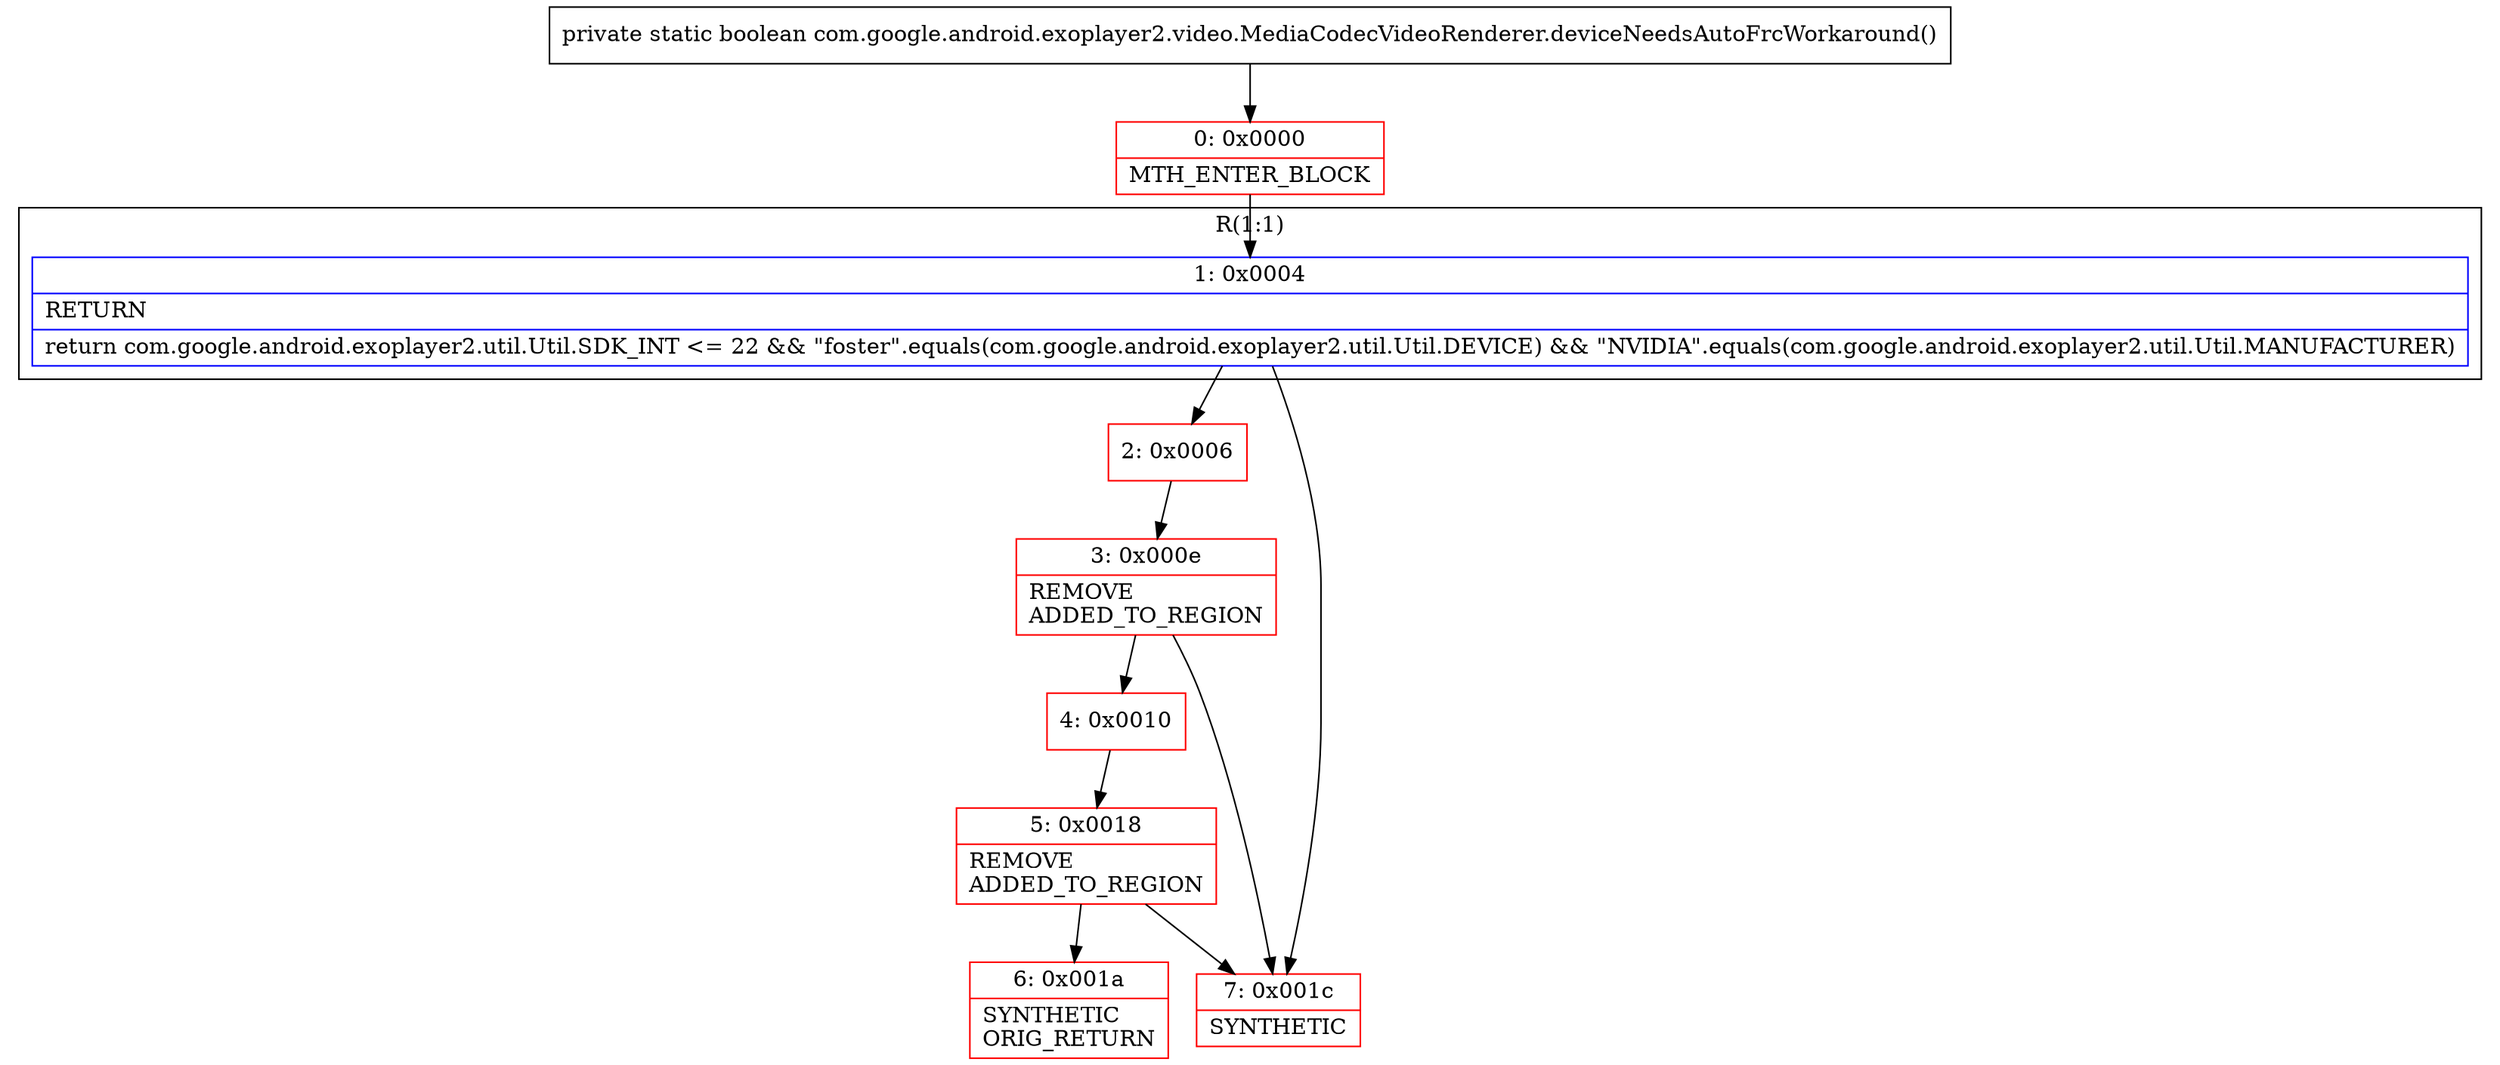 digraph "CFG forcom.google.android.exoplayer2.video.MediaCodecVideoRenderer.deviceNeedsAutoFrcWorkaround()Z" {
subgraph cluster_Region_1493532434 {
label = "R(1:1)";
node [shape=record,color=blue];
Node_1 [shape=record,label="{1\:\ 0x0004|RETURN\l|return com.google.android.exoplayer2.util.Util.SDK_INT \<= 22 && \"foster\".equals(com.google.android.exoplayer2.util.Util.DEVICE) && \"NVIDIA\".equals(com.google.android.exoplayer2.util.Util.MANUFACTURER)\l}"];
}
Node_0 [shape=record,color=red,label="{0\:\ 0x0000|MTH_ENTER_BLOCK\l}"];
Node_2 [shape=record,color=red,label="{2\:\ 0x0006}"];
Node_3 [shape=record,color=red,label="{3\:\ 0x000e|REMOVE\lADDED_TO_REGION\l}"];
Node_4 [shape=record,color=red,label="{4\:\ 0x0010}"];
Node_5 [shape=record,color=red,label="{5\:\ 0x0018|REMOVE\lADDED_TO_REGION\l}"];
Node_6 [shape=record,color=red,label="{6\:\ 0x001a|SYNTHETIC\lORIG_RETURN\l}"];
Node_7 [shape=record,color=red,label="{7\:\ 0x001c|SYNTHETIC\l}"];
MethodNode[shape=record,label="{private static boolean com.google.android.exoplayer2.video.MediaCodecVideoRenderer.deviceNeedsAutoFrcWorkaround() }"];
MethodNode -> Node_0;
Node_1 -> Node_2;
Node_1 -> Node_7;
Node_0 -> Node_1;
Node_2 -> Node_3;
Node_3 -> Node_4;
Node_3 -> Node_7;
Node_4 -> Node_5;
Node_5 -> Node_6;
Node_5 -> Node_7;
}

